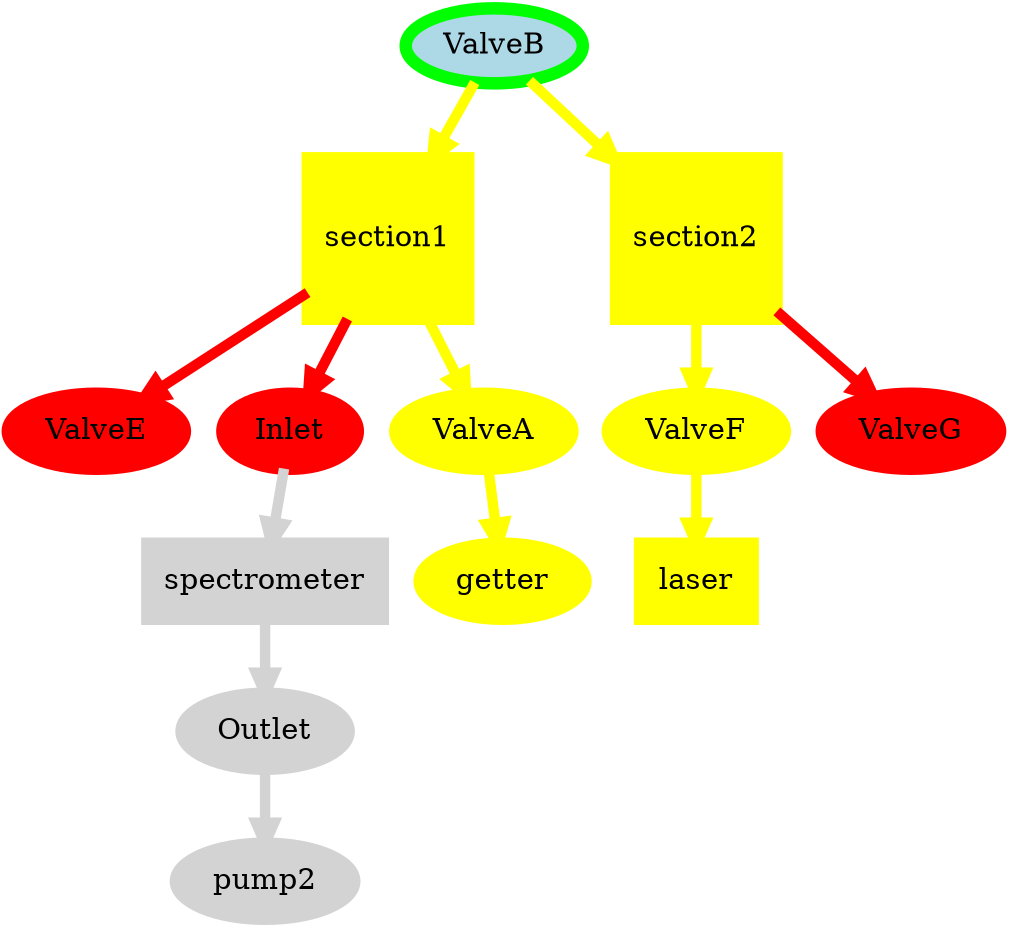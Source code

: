 digraph G {
node [style=filled color=yellow penwidth=6];
edge [color=yellow penwidth=5];

ValveB [fillcolor=lightblue color=green];
ValveF [color=yellow];
ValveG [color=red];
ValveE [color=red];
Inlet [color=red];
section1 [shape=square];
section2 [shape=square color=yellow];
laser [shape=box color=yellow];

spectrometer [shape=box color=lightgray];
Outlet [color=lightgray];
pump2 [color=lightgray];

ValveB->section1;
section1->ValveA->getter;
section1->ValveE [color=red];
section1->Inlet [color=red];
Inlet->spectrometer->Outlet->pump2 [color=lightgray];


ValveB->section2 [color=yellow];
section2->ValveF->laser [color=yellow];
section2->ValveG [color=red];


}

